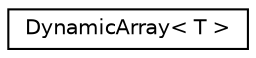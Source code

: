 digraph "Graphical Class Hierarchy"
{
 // LATEX_PDF_SIZE
  edge [fontname="Helvetica",fontsize="10",labelfontname="Helvetica",labelfontsize="10"];
  node [fontname="Helvetica",fontsize="10",shape=record];
  rankdir="LR";
  Node0 [label="DynamicArray\< T \>",height=0.2,width=0.4,color="black", fillcolor="white", style="filled",URL="$class_dynamic_array.html",tooltip=" "];
}
